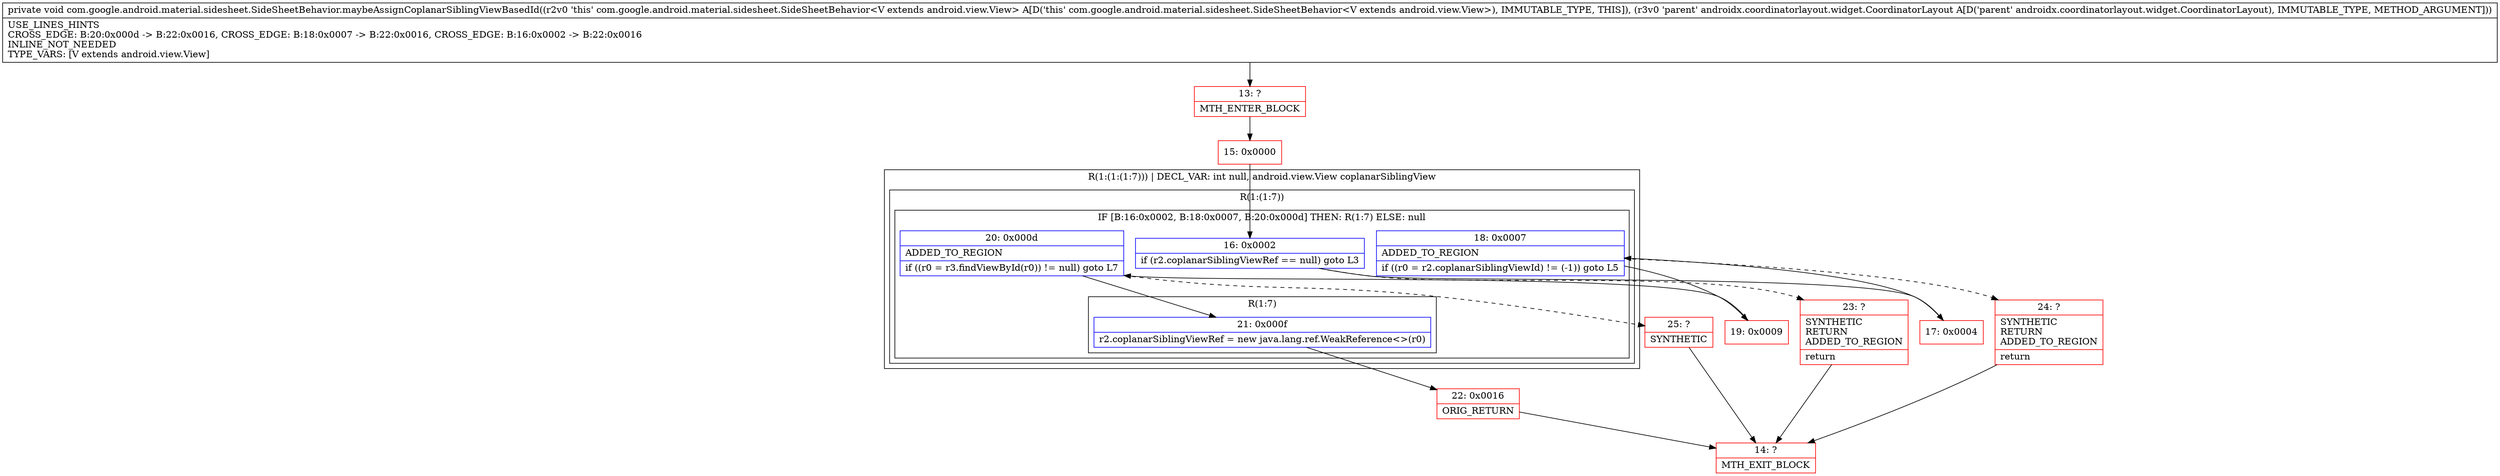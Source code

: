 digraph "CFG forcom.google.android.material.sidesheet.SideSheetBehavior.maybeAssignCoplanarSiblingViewBasedId(Landroidx\/coordinatorlayout\/widget\/CoordinatorLayout;)V" {
subgraph cluster_Region_1376275503 {
label = "R(1:(1:(1:7))) | DECL_VAR: int null, android.view.View coplanarSiblingView\l";
node [shape=record,color=blue];
subgraph cluster_Region_524546757 {
label = "R(1:(1:7))";
node [shape=record,color=blue];
subgraph cluster_IfRegion_477723010 {
label = "IF [B:16:0x0002, B:18:0x0007, B:20:0x000d] THEN: R(1:7) ELSE: null";
node [shape=record,color=blue];
Node_16 [shape=record,label="{16\:\ 0x0002|if (r2.coplanarSiblingViewRef == null) goto L3\l}"];
Node_18 [shape=record,label="{18\:\ 0x0007|ADDED_TO_REGION\l|if ((r0 = r2.coplanarSiblingViewId) != (\-1)) goto L5\l}"];
Node_20 [shape=record,label="{20\:\ 0x000d|ADDED_TO_REGION\l|if ((r0 = r3.findViewById(r0)) != null) goto L7\l}"];
subgraph cluster_Region_1754475661 {
label = "R(1:7)";
node [shape=record,color=blue];
Node_21 [shape=record,label="{21\:\ 0x000f|r2.coplanarSiblingViewRef = new java.lang.ref.WeakReference\<\>(r0)\l}"];
}
}
}
}
Node_13 [shape=record,color=red,label="{13\:\ ?|MTH_ENTER_BLOCK\l}"];
Node_15 [shape=record,color=red,label="{15\:\ 0x0000}"];
Node_17 [shape=record,color=red,label="{17\:\ 0x0004}"];
Node_19 [shape=record,color=red,label="{19\:\ 0x0009}"];
Node_22 [shape=record,color=red,label="{22\:\ 0x0016|ORIG_RETURN\l}"];
Node_14 [shape=record,color=red,label="{14\:\ ?|MTH_EXIT_BLOCK\l}"];
Node_25 [shape=record,color=red,label="{25\:\ ?|SYNTHETIC\l}"];
Node_24 [shape=record,color=red,label="{24\:\ ?|SYNTHETIC\lRETURN\lADDED_TO_REGION\l|return\l}"];
Node_23 [shape=record,color=red,label="{23\:\ ?|SYNTHETIC\lRETURN\lADDED_TO_REGION\l|return\l}"];
MethodNode[shape=record,label="{private void com.google.android.material.sidesheet.SideSheetBehavior.maybeAssignCoplanarSiblingViewBasedId((r2v0 'this' com.google.android.material.sidesheet.SideSheetBehavior\<V extends android.view.View\> A[D('this' com.google.android.material.sidesheet.SideSheetBehavior\<V extends android.view.View\>), IMMUTABLE_TYPE, THIS]), (r3v0 'parent' androidx.coordinatorlayout.widget.CoordinatorLayout A[D('parent' androidx.coordinatorlayout.widget.CoordinatorLayout), IMMUTABLE_TYPE, METHOD_ARGUMENT]))  | USE_LINES_HINTS\lCROSS_EDGE: B:20:0x000d \-\> B:22:0x0016, CROSS_EDGE: B:18:0x0007 \-\> B:22:0x0016, CROSS_EDGE: B:16:0x0002 \-\> B:22:0x0016\lINLINE_NOT_NEEDED\lTYPE_VARS: [V extends android.view.View]\l}"];
MethodNode -> Node_13;Node_16 -> Node_17;
Node_16 -> Node_23[style=dashed];
Node_18 -> Node_19;
Node_18 -> Node_24[style=dashed];
Node_20 -> Node_21;
Node_20 -> Node_25[style=dashed];
Node_21 -> Node_22;
Node_13 -> Node_15;
Node_15 -> Node_16;
Node_17 -> Node_18;
Node_19 -> Node_20;
Node_22 -> Node_14;
Node_25 -> Node_14;
Node_24 -> Node_14;
Node_23 -> Node_14;
}

